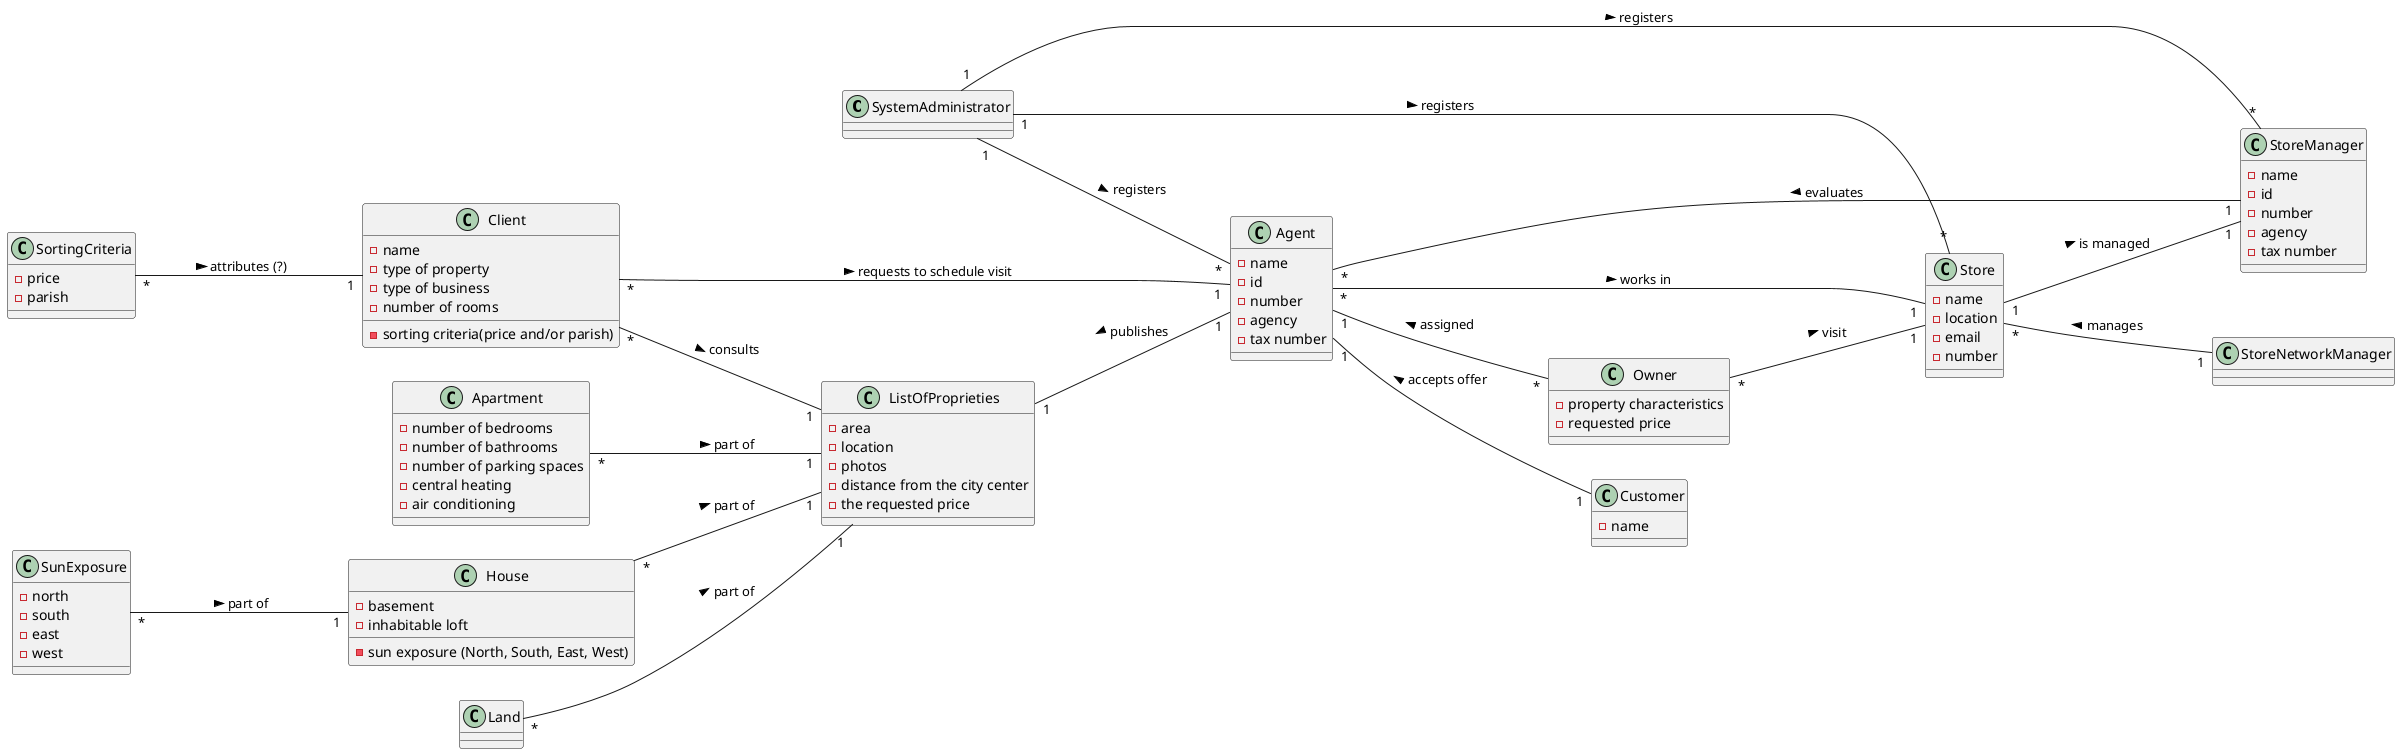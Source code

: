 @startuml

left to right direction

class SystemAdministrator

class Agent

class Store

class StoreManager

class StoreNetworkManager

class Owner

class Client

class Customer

class ListOfProprieties

class Apartment

class House

class Land

class SunExposure

class SortingCriteria

class SystemAdministrator {
}

class Agent {
- name
- id
- number
- agency
- tax number
}

class Store {
- name
- location
- email
- number
}

class StoreManager {
- name
- id
- number
- agency
- tax number
}

class StoreNetworkManager {
}

class Owner {
- property characteristics
- requested price
}

class Client {
- name
- type of property
- type of business
- number of rooms
- sorting criteria(price and/or parish)
}

class Customer {
- name
}

class ListOfProprieties {
- area
- location
- photos
- distance from the city center
- the requested price
}

class Apartment {
- number of bedrooms
- number of bathrooms
- number of parking spaces
- central heating
- air conditioning
}

class House {
- basement
- inhabitable loft
- sun exposure (North, South, East, West)
}

class Land {
}

class SortingCriteria {
- price
- parish
}

class SunExposure {
- north
- south
- east
- west
}

SystemAdministrator "1" --- "*" Agent : registers >

SystemAdministrator "1" --- "*" Store: registers >

SystemAdministrator "1" --- "*" StoreManager: registers >

Agent "*" ---- "1" Store : works in >

Store "1" --- "1" StoreManager: is managed >

Store "*" --- "1" StoreNetworkManager:  manages <

Owner "*" --- "1" Store: visit >

Owner "*" -up-- "1" Agent: assigned >

ListOfProprieties "1" --- "1" Agent: publishes <

Client "*" --- "1" ListOfProprieties: consults >

Client "*" --- "1" Agent: requests to schedule visit >

Land "*" --- "1" ListOfProprieties: part of >

House "*" --- "1" ListOfProprieties: part of >

Apartment "*" --- "1" ListOfProprieties: part of >

Agent "1" --- "1" Customer :  accepts offer <

StoreManager "1" --- "*" Agent : evaluates >

SunExposure "*" --- "1" House : part of >

SortingCriteria "*" --- "1" Client : attributes (?) >

@enduml